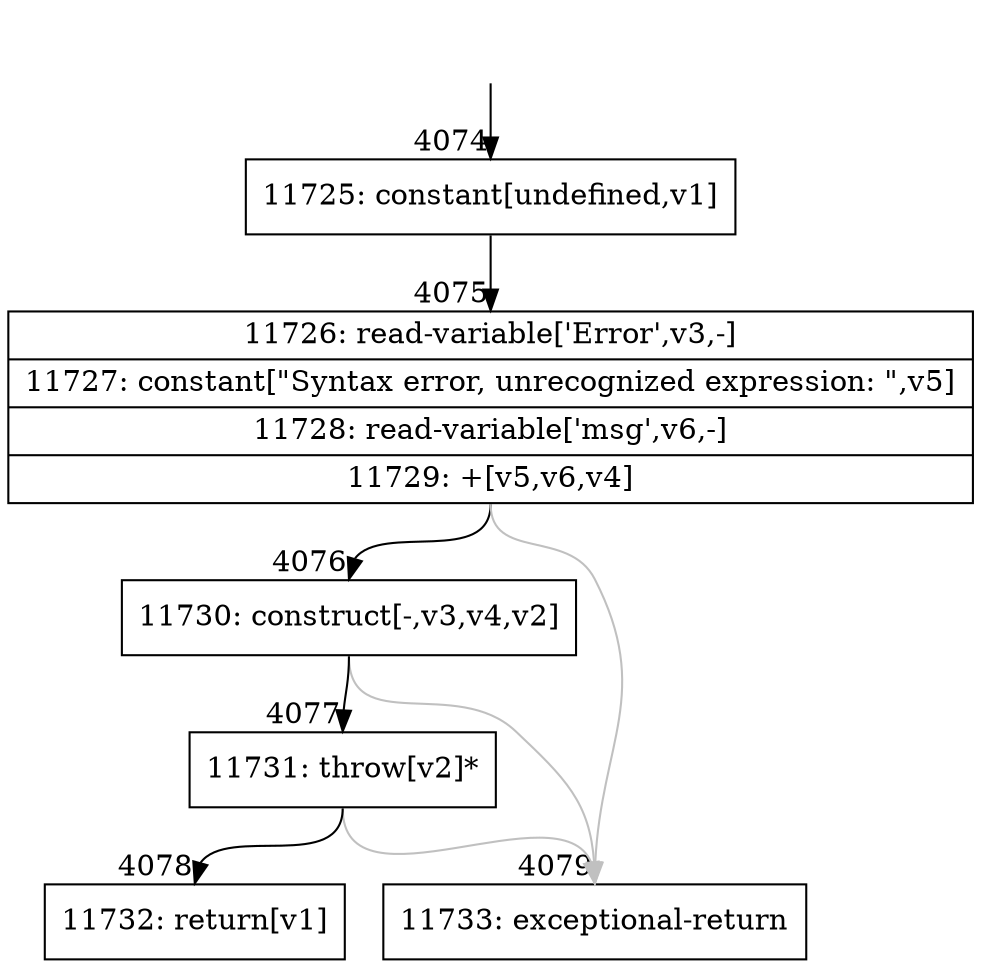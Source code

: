 digraph {
rankdir="TD"
BB_entry262[shape=none,label=""];
BB_entry262 -> BB4074 [tailport=s, headport=n, headlabel="    4074"]
BB4074 [shape=record label="{11725: constant[undefined,v1]}" ] 
BB4074 -> BB4075 [tailport=s, headport=n, headlabel="      4075"]
BB4075 [shape=record label="{11726: read-variable['Error',v3,-]|11727: constant[\"Syntax error, unrecognized expression: \",v5]|11728: read-variable['msg',v6,-]|11729: +[v5,v6,v4]}" ] 
BB4075 -> BB4076 [tailport=s, headport=n, headlabel="      4076"]
BB4075 -> BB4079 [tailport=s, headport=n, color=gray, headlabel="      4079"]
BB4076 [shape=record label="{11730: construct[-,v3,v4,v2]}" ] 
BB4076 -> BB4077 [tailport=s, headport=n, headlabel="      4077"]
BB4076 -> BB4079 [tailport=s, headport=n, color=gray]
BB4077 [shape=record label="{11731: throw[v2]*}" ] 
BB4077 -> BB4078 [tailport=s, headport=n, headlabel="      4078"]
BB4077 -> BB4079 [tailport=s, headport=n, color=gray]
BB4078 [shape=record label="{11732: return[v1]}" ] 
BB4079 [shape=record label="{11733: exceptional-return}" ] 
}
